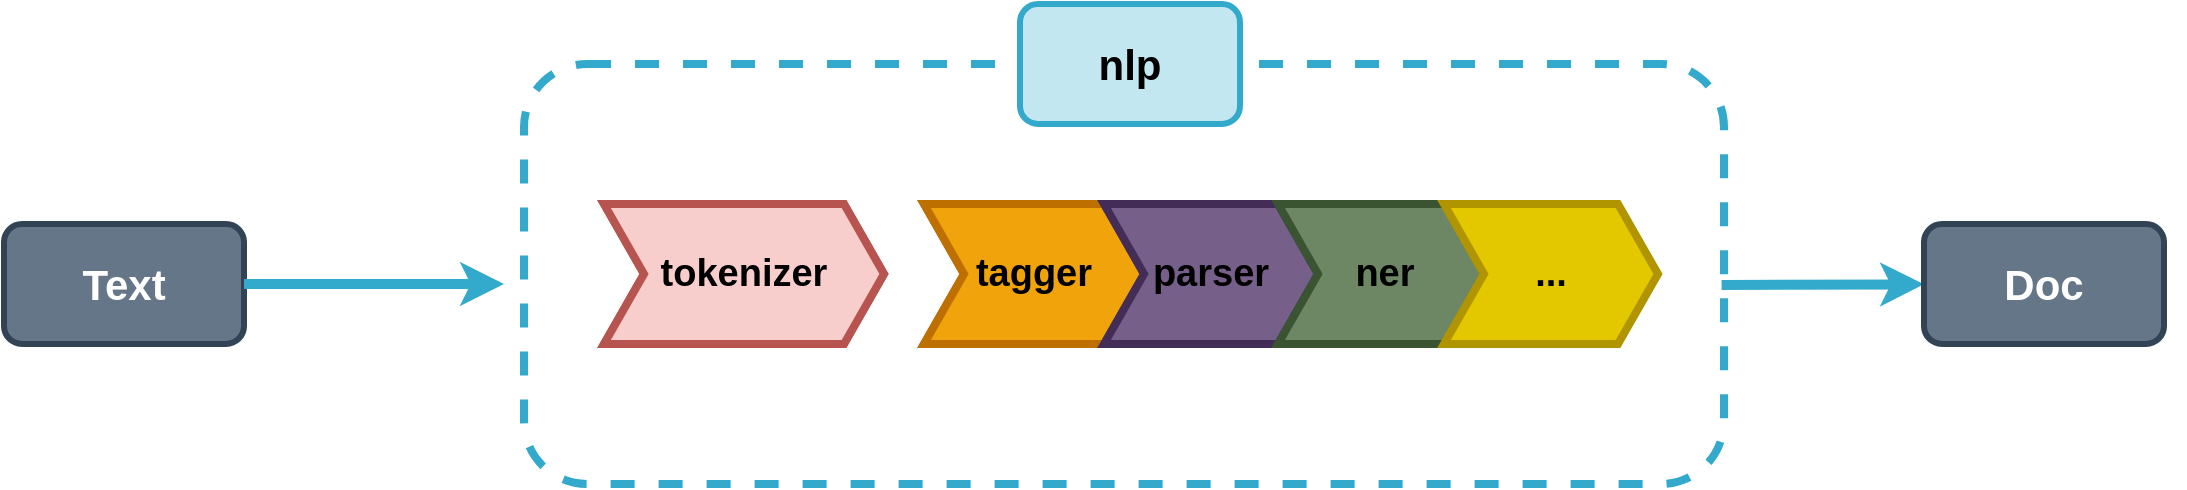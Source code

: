 <mxfile version="21.3.2" type="github">
  <diagram name="Seite-1" id="vEVvtHZDeFssp79NdhMT">
    <mxGraphModel dx="1539" dy="979" grid="1" gridSize="10" guides="1" tooltips="1" connect="1" arrows="1" fold="1" page="1" pageScale="1" pageWidth="827" pageHeight="1169" math="0" shadow="0">
      <root>
        <mxCell id="0" />
        <mxCell id="1" parent="0" />
        <mxCell id="8Ox82uxxWL68p3pFORST-1" value="&lt;font style=&quot;font-size: 21px;&quot;&gt;&lt;b&gt;Text&lt;/b&gt;&lt;/font&gt;" style="rounded=1;whiteSpace=wrap;html=1;strokeWidth=3;fillColor=#647687;fontColor=#ffffff;strokeColor=#314354;" parent="1" vertex="1">
          <mxGeometry x="190" y="370" width="120" height="60" as="geometry" />
        </mxCell>
        <mxCell id="8Ox82uxxWL68p3pFORST-2" value="" style="rounded=1;whiteSpace=wrap;html=1;dashed=1;strokeWidth=4;strokeColor=#33aacc;" parent="1" vertex="1">
          <mxGeometry x="450" y="290" width="600" height="210" as="geometry" />
        </mxCell>
        <mxCell id="8Ox82uxxWL68p3pFORST-3" value="tokenizer" style="shape=step;perimeter=stepPerimeter;whiteSpace=wrap;html=1;fixedSize=1;fillColor=#f8cecc;strokeColor=#b85450;strokeWidth=4;fontStyle=1;fontColor=#000000;labelBorderColor=none;fontSize=13;" parent="1" vertex="1">
          <mxGeometry x="490" y="360" width="140" height="70" as="geometry" />
        </mxCell>
        <mxCell id="8Ox82uxxWL68p3pFORST-4" value="" style="endArrow=classic;html=1;rounded=0;strokeWidth=5;strokeColor=#33aacc;" parent="1" edge="1">
          <mxGeometry width="50" height="50" relative="1" as="geometry">
            <mxPoint x="310" y="400" as="sourcePoint" />
            <mxPoint x="440" y="400" as="targetPoint" />
            <Array as="points">
              <mxPoint x="370" y="400" />
            </Array>
          </mxGeometry>
        </mxCell>
        <mxCell id="8Ox82uxxWL68p3pFORST-5" value="&lt;font style=&quot;font-size: 21px;&quot;&gt;&lt;b&gt;nlp&lt;/b&gt;&lt;/font&gt;" style="rounded=1;whiteSpace=wrap;html=1;strokeWidth=3;fillColor=#c3e7f1;fontColor=#000000;strokeColor=#33aacc;" parent="1" vertex="1">
          <mxGeometry x="698" y="260" width="110" height="60" as="geometry" />
        </mxCell>
        <mxCell id="8Ox82uxxWL68p3pFORST-7" value="" style="endArrow=classic;html=1;rounded=0;strokeWidth=5;strokeColor=#33aacc;exitX=0.998;exitY=0.526;exitDx=0;exitDy=0;exitPerimeter=0;" parent="1" source="8Ox82uxxWL68p3pFORST-6" edge="1">
          <mxGeometry width="50" height="50" relative="1" as="geometry">
            <mxPoint x="1150" y="399.71" as="sourcePoint" />
            <mxPoint x="1220" y="400" as="targetPoint" />
            <Array as="points">
              <mxPoint x="1160" y="399.71" />
            </Array>
          </mxGeometry>
        </mxCell>
        <mxCell id="8Ox82uxxWL68p3pFORST-9" value="tagger" style="shape=step;perimeter=stepPerimeter;whiteSpace=wrap;html=1;fixedSize=1;fillColor=#f0a30a;strokeColor=#BD7000;strokeWidth=4;fontColor=#000000;fontStyle=1;labelBorderColor=none;fontSize=13;" parent="1" vertex="1">
          <mxGeometry x="650" y="360" width="110" height="70" as="geometry" />
        </mxCell>
        <mxCell id="8Ox82uxxWL68p3pFORST-10" value="parser" style="shape=step;perimeter=stepPerimeter;whiteSpace=wrap;html=1;fixedSize=1;fillColor=#76608a;strokeColor=#432D57;strokeWidth=4;fontColor=#000000;fontStyle=1;labelBorderColor=none;fontSize=13;" parent="1" vertex="1">
          <mxGeometry x="740" y="360" width="107" height="70" as="geometry" />
        </mxCell>
        <mxCell id="8Ox82uxxWL68p3pFORST-13" value="" style="endArrow=classic;html=1;rounded=0;strokeWidth=5;strokeColor=#33aacc;exitX=0.998;exitY=0.526;exitDx=0;exitDy=0;exitPerimeter=0;" parent="1" source="8Ox82uxxWL68p3pFORST-2" target="8Ox82uxxWL68p3pFORST-6" edge="1">
          <mxGeometry width="50" height="50" relative="1" as="geometry">
            <mxPoint x="1069" y="400" as="sourcePoint" />
            <mxPoint x="1220" y="400" as="targetPoint" />
            <Array as="points" />
          </mxGeometry>
        </mxCell>
        <mxCell id="8Ox82uxxWL68p3pFORST-6" value="&lt;font style=&quot;font-size: 21px;&quot;&gt;&lt;b&gt;Doc&lt;/b&gt;&lt;/font&gt;" style="rounded=1;whiteSpace=wrap;html=1;strokeWidth=3;fillColor=#647687;fontColor=#ffffff;strokeColor=#314354;" parent="1" vertex="1">
          <mxGeometry x="1150" y="370" width="120" height="60" as="geometry" />
        </mxCell>
        <mxCell id="8Ox82uxxWL68p3pFORST-14" value="tokenizer" style="shape=step;perimeter=stepPerimeter;whiteSpace=wrap;html=1;fixedSize=1;fillColor=#f8cecc;strokeColor=#b85450;strokeWidth=4;fontStyle=1;fontColor=#000000;labelBorderColor=none;fontSize=19;" parent="1" vertex="1">
          <mxGeometry x="490" y="360" width="140" height="70" as="geometry" />
        </mxCell>
        <mxCell id="8Ox82uxxWL68p3pFORST-15" value="tagger" style="shape=step;perimeter=stepPerimeter;whiteSpace=wrap;html=1;fixedSize=1;fillColor=#f0a30a;strokeColor=#BD7000;strokeWidth=4;fontColor=#000000;fontStyle=1;labelBorderColor=none;fontSize=19;" parent="1" vertex="1">
          <mxGeometry x="650" y="360" width="110" height="70" as="geometry" />
        </mxCell>
        <mxCell id="8Ox82uxxWL68p3pFORST-16" value="parser" style="shape=step;perimeter=stepPerimeter;whiteSpace=wrap;html=1;fixedSize=1;fillColor=#76608a;strokeColor=#432D57;strokeWidth=4;fontColor=#000000;fontStyle=1;labelBorderColor=none;fontSize=19;" parent="1" vertex="1">
          <mxGeometry x="740" y="360" width="107" height="70" as="geometry" />
        </mxCell>
        <mxCell id="8Ox82uxxWL68p3pFORST-11" value="ner" style="shape=step;perimeter=stepPerimeter;whiteSpace=wrap;html=1;fixedSize=1;fillColor=#6d8764;strokeColor=#3A5431;strokeWidth=4;fontColor=#000000;fontStyle=1;labelBorderColor=none;fontSize=19;" parent="1" vertex="1">
          <mxGeometry x="827" y="360" width="107" height="70" as="geometry" />
        </mxCell>
        <mxCell id="8Ox82uxxWL68p3pFORST-12" value="...&lt;br style=&quot;font-size: 19px;&quot;&gt;" style="shape=step;perimeter=stepPerimeter;whiteSpace=wrap;html=1;fixedSize=1;fillColor=#e3c800;strokeColor=#B09500;strokeWidth=4;fontColor=#000000;fontStyle=1;labelBorderColor=none;fontSize=19;" parent="1" vertex="1">
          <mxGeometry x="910" y="360" width="107" height="70" as="geometry" />
        </mxCell>
      </root>
    </mxGraphModel>
  </diagram>
</mxfile>
